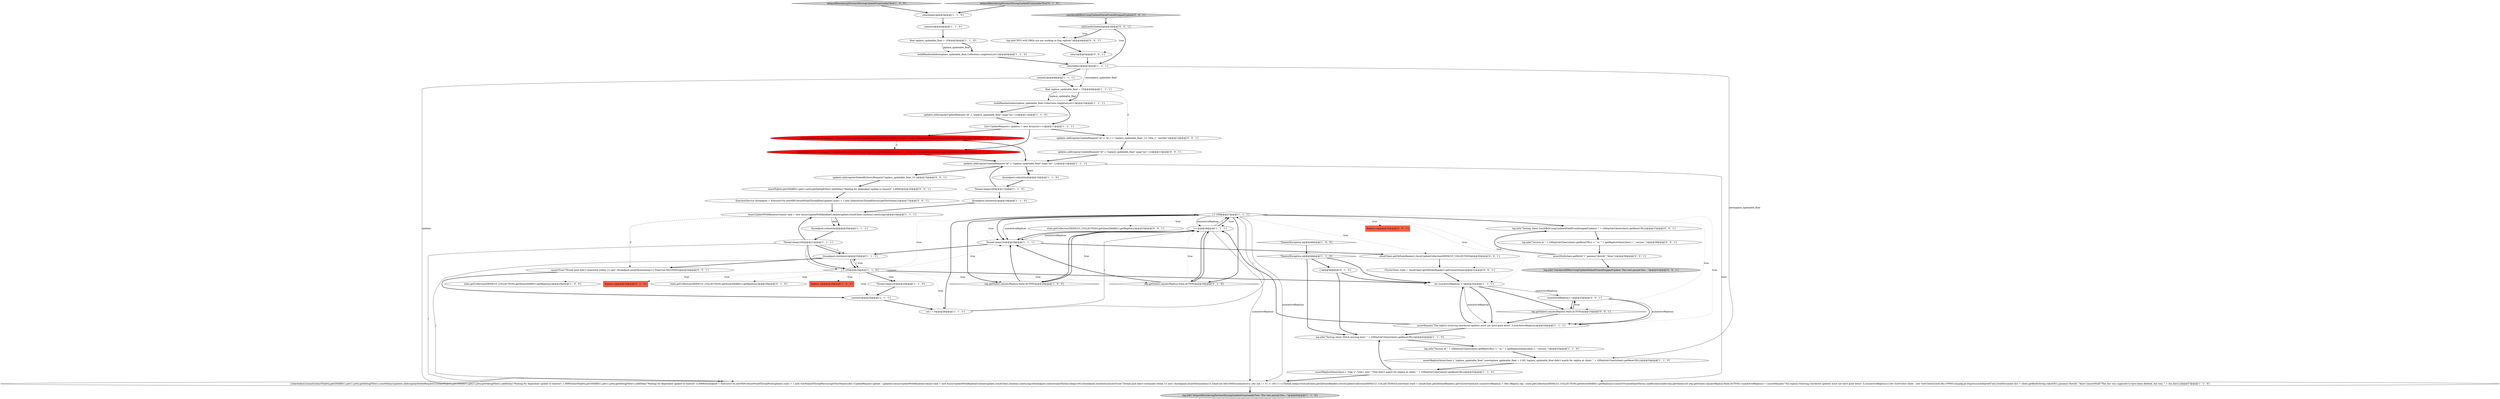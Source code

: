 digraph {
52 [style = filled, label = "state.getCollection(DEFAULT_COLLECTION).getSlice(SHARD1).getReplicas()@@@33@@@['0', '0', '1']", fillcolor = white, shape = ellipse image = "AAA0AAABBB3BBB"];
7 [style = filled, label = "delayedReorderingFetchesMissingUpdateFromLeaderTest['1', '0', '0']", fillcolor = lightgray, shape = diamond image = "AAA0AAABBB1BBB"];
28 [style = filled, label = "updates.add(regularUpdateRequest(\"id\",1,\"inplace_updatable_float\",map(\"inc\",1)))@@@11@@@['1', '1', '0']", fillcolor = white, shape = ellipse image = "AAA0AAABBB1BBB"];
46 [style = filled, label = "shardToJetty.get(SHARD1).get(1).jetty.getDebugFilter().addDelay(\"Waiting for dependant update to timeout\",2,8000)@@@16@@@['0', '0', '1']", fillcolor = white, shape = ellipse image = "AAA0AAABBB3BBB"];
49 [style = filled, label = "log.info(\"RTG with DBQs are not working in tlog replicas\")@@@4@@@['0', '0', '1']", fillcolor = white, shape = ellipse image = "AAA0AAABBB3BBB"];
58 [style = filled, label = "log.info(\"Version at \" + ((HttpSolrClient)client).getBaseURL() + \" is: \" + getReplicaValue(client,1,\"_version_\"))@@@38@@@['0', '0', '1']", fillcolor = white, shape = ellipse image = "AAA0AAABBB3BBB"];
32 [style = filled, label = "TimeoutException e@@@48@@@['1', '1', '0']", fillcolor = white, shape = diamond image = "AAA0AAABBB1BBB"];
45 [style = filled, label = "state.getCollection(DEFAULT_COLLECTION).getSlice(SHARD1).getReplicas()@@@29@@@['0', '1', '0']", fillcolor = white, shape = ellipse image = "AAA0AAABBB2BBB"];
65 [style = filled, label = "log.info(\"reorderedDBQsUsingUpdatedValueFromADroppedUpdate: This test passed fine...\")@@@41@@@['0', '0', '1']", fillcolor = lightgray, shape = ellipse image = "AAA0AAABBB3BBB"];
11 [style = filled, label = "buildRandomIndex(inplace_updatable_float,Collections.singletonList(1))@@@6@@@['1', '1', '0']", fillcolor = white, shape = ellipse image = "AAA0AAABBB1BBB"];
24 [style = filled, label = "commit()@@@8@@@['1', '1', '1']", fillcolor = white, shape = ellipse image = "AAA0AAABBB1BBB"];
51 [style = filled, label = "Replica rep@@@33@@@['0', '0', '1']", fillcolor = tomato, shape = box image = "AAA0AAABBB3BBB"];
20 [style = filled, label = "float inplace_updatable_float = 1F@@@5@@@['1', '1', '0']", fillcolor = white, shape = ellipse image = "AAA0AAABBB1BBB"];
36 [style = filled, label = "i++@@@28@@@['1', '1', '1']", fillcolor = white, shape = ellipse image = "AAA0AAABBB1BBB"];
47 [style = filled, label = "assertNull(client.getById(\"1\",params(\"distrib\",\"false\")))@@@39@@@['0', '0', '1']", fillcolor = white, shape = ellipse image = "AAA0AAABBB3BBB"];
0 [style = filled, label = "threadpool.submit(task)@@@16@@@['1', '1', '0']", fillcolor = white, shape = ellipse image = "AAA0AAABBB1BBB"];
62 [style = filled, label = "cloudClient.getZkStateReader().forceUpdateCollection(DEFAULT_COLLECTION)@@@30@@@['0', '0', '1']", fillcolor = white, shape = ellipse image = "AAA0AAABBB3BBB"];
13 [style = filled, label = "log.info(\"Testing client (Fetch missing test): \" + ((HttpSolrClient)client).getBaseURL())@@@52@@@['1', '1', '0']", fillcolor = white, shape = ellipse image = "AAA0AAABBB1BBB"];
31 [style = filled, label = "commit()@@@4@@@['1', '1', '0']", fillcolor = white, shape = ellipse image = "AAA0AAABBB1BBB"];
10 [style = filled, label = "log.info(\"delayedReorderingFetchesMissingUpdateFromLeaderTest: This test passed fine...\")@@@95@@@['1', '1', '0']", fillcolor = lightgray, shape = ellipse image = "AAA0AAABBB1BBB"];
56 [style = filled, label = "return@@@5@@@['0', '0', '1']", fillcolor = white, shape = ellipse image = "AAA0AAABBB3BBB"];
14 [style = filled, label = "updates.add(regularUpdateRequest(\"id\",1,\"inplace_updatable_float\",map(\"inc\",1)))@@@14@@@['1', '1', '1']", fillcolor = white, shape = ellipse image = "AAA0AAABBB1BBB"];
57 [style = filled, label = "ClusterState state = cloudClient.getZkStateReader().getClusterState()@@@31@@@['0', '0', '1']", fillcolor = white, shape = ellipse image = "AAA0AAABBB3BBB"];
30 [style = filled, label = "buildRandomIndex(inplace_updatable_float,Collections.singletonList(1))@@@10@@@['1', '1', '1']", fillcolor = white, shape = ellipse image = "AAA0AAABBB1BBB"];
60 [style = filled, label = "reorderedDBQsUsingUpdatedValueFromADroppedUpdate['0', '0', '1']", fillcolor = lightgray, shape = diamond image = "AAA0AAABBB3BBB"];
54 [style = filled, label = "updates.add(regularUpdateRequest(\"id\",1,\"inplace_updatable_float\",map(\"inc\",1)))@@@13@@@['0', '0', '1']", fillcolor = white, shape = ellipse image = "AAA0AAABBB3BBB"];
16 [style = filled, label = "List<UpdateRequest> updates = new ArrayList<>()@@@11@@@['1', '1', '1']", fillcolor = white, shape = ellipse image = "AAA0AAABBB1BBB"];
8 [style = filled, label = "commit()@@@25@@@['1', '1', '1']", fillcolor = white, shape = ellipse image = "AAA0AAABBB1BBB"];
9 [style = filled, label = "int i = 0@@@26@@@['1', '1', '1']", fillcolor = white, shape = ellipse image = "AAA0AAABBB1BBB"];
41 [style = filled, label = "{}@@@48@@@['0', '1', '0']", fillcolor = white, shape = ellipse image = "AAA0AAABBB2BBB"];
43 [style = filled, label = "ExecutorService threadpool = ExecutorUtil.newMDCAwareFixedThreadPool(updates.size() + 1,new SolrNamedThreadFactory(getTestName()))@@@13@@@['0', '1', '0']", fillcolor = red, shape = ellipse image = "AAA1AAABBB2BBB"];
53 [style = filled, label = "ExecutorService threadpool = ExecutorUtil.newMDCAwareFixedThreadPool(updates.size() + 1,new DefaultSolrThreadFactory(getTestName()))@@@17@@@['0', '0', '1']", fillcolor = white, shape = ellipse image = "AAA0AAABBB3BBB"];
18 [style = filled, label = "int numActiveReplicas = 0@@@32@@@['1', '1', '1']", fillcolor = white, shape = ellipse image = "AAA0AAABBB1BBB"];
34 [style = filled, label = "i < 100@@@27@@@['1', '1', '1']", fillcolor = white, shape = diamond image = "AAA0AAABBB1BBB"];
38 [style = filled, label = "AsyncUpdateWithRandomCommit task = new AsyncUpdateWithRandomCommit(update,cloudClient,random().nextLong())@@@19@@@['1', '1', '1']", fillcolor = white, shape = ellipse image = "AAA0AAABBB1BBB"];
61 [style = filled, label = "log.info(\"Testing client (testDBQUsingUpdatedFieldFromDroppedUpdate): \" + ((HttpSolrClient)client).getBaseURL())@@@37@@@['0', '0', '1']", fillcolor = white, shape = ellipse image = "AAA0AAABBB3BBB"];
12 [style = filled, label = "Replica rep@@@29@@@['1', '0', '0']", fillcolor = tomato, shape = box image = "AAA0AAABBB1BBB"];
64 [style = filled, label = "onlyLeaderIndexes@@@3@@@['0', '0', '1']", fillcolor = white, shape = diamond image = "AAA0AAABBB3BBB"];
39 [style = filled, label = "Thread.sleep(10)@@@29@@@['1', '1', '1']", fillcolor = white, shape = ellipse image = "AAA0AAABBB1BBB"];
6 [style = filled, label = "threadpool.shutdown()@@@19@@@['1', '1', '0']", fillcolor = white, shape = ellipse image = "AAA0AAABBB1BBB"];
44 [style = filled, label = "delayedReorderingFetchesMissingUpdateFromLeaderTest['0', '1', '0']", fillcolor = lightgray, shape = diamond image = "AAA0AAABBB2BBB"];
15 [style = filled, label = "rep.getState().equals(Replica.State.ACTIVE)@@@29@@@['1', '0', '0']", fillcolor = white, shape = diamond image = "AAA0AAABBB1BBB"];
2 [style = filled, label = "assertEquals(\"The replica receiving reordered updates must not have gone down\",3,numActiveReplicas)@@@34@@@['1', '1', '1']", fillcolor = white, shape = ellipse image = "AAA0AAABBB1BBB"];
1 [style = filled, label = "state.getCollection(DEFAULT_COLLECTION).getSlice(SHARD1).getReplicas()@@@29@@@['1', '0', '0']", fillcolor = white, shape = ellipse image = "AAA0AAABBB1BBB"];
40 [style = filled, label = "rep.getState().equals(Replica.State.ACTIVE)@@@29@@@['0', '1', '0']", fillcolor = white, shape = diamond image = "AAA0AAABBB2BBB"];
42 [style = filled, label = "Replica rep@@@29@@@['0', '1', '0']", fillcolor = tomato, shape = box image = "AAA0AAABBB2BBB"];
5 [style = filled, label = "clearIndex()@@@3@@@['1', '1', '0']", fillcolor = white, shape = ellipse image = "AAA0AAABBB1BBB"];
22 [style = filled, label = "assertReplicaValue(client,1,\"title_s\",\"title1_new\",\"Title didn't match for replica at client: \" + ((HttpSolrClient)client).getBaseURL())@@@55@@@['1', '1', '0']", fillcolor = white, shape = ellipse image = "AAA0AAABBB1BBB"];
25 [style = filled, label = "TimeoutException e@@@48@@@['1', '0', '0']", fillcolor = white, shape = diamond image = "AAA0AAABBB1BBB"];
26 [style = filled, label = "ExecutorService threadpool = ExecutorUtil.newMDCAwareFixedThreadPool(updates.size() + 1,new DefaultSolrThreadFactory(getTestName()))@@@13@@@['1', '0', '0']", fillcolor = red, shape = ellipse image = "AAA1AAABBB1BBB"];
33 [style = filled, label = "log.info(\"Version at \" + ((HttpSolrClient)client).getBaseURL() + \" is: \" + getReplicaValue(client,1,\"_version_\"))@@@53@@@['1', '1', '0']", fillcolor = white, shape = ellipse image = "AAA0AAABBB1BBB"];
4 [style = filled, label = "threadpool.submit(task)@@@20@@@['1', '1', '1']", fillcolor = white, shape = ellipse image = "AAA0AAABBB1BBB"];
21 [style = filled, label = "threadpool.shutdown()@@@23@@@['1', '1', '1']", fillcolor = white, shape = ellipse image = "AAA0AAABBB1BBB"];
29 [style = filled, label = "Thread.sleep(100)@@@21@@@['1', '1', '1']", fillcolor = white, shape = ellipse image = "AAA0AAABBB1BBB"];
35 [style = filled, label = "Thread.sleep(100)@@@17@@@['1', '1', '0']", fillcolor = white, shape = ellipse image = "AAA0AAABBB1BBB"];
55 [style = filled, label = "numActiveReplicas++@@@33@@@['0', '0', '1']", fillcolor = white, shape = ellipse image = "AAA0AAABBB3BBB"];
17 [style = filled, label = "float inplace_updatable_float = 1F@@@9@@@['1', '1', '1']", fillcolor = white, shape = ellipse image = "AAA0AAABBB1BBB"];
48 [style = filled, label = "updates.add(regularUpdateRequest(\"id\",1,\"id_i\",1,\"inplace_updatable_float\",12,\"title_s\",\"mytitle\"))@@@12@@@['0', '0', '1']", fillcolor = white, shape = ellipse image = "AAA0AAABBB3BBB"];
59 [style = filled, label = "updates.add(regularDeleteByQueryRequest(\"inplace_updatable_float:14\"))@@@15@@@['0', '0', '1']", fillcolor = white, shape = ellipse image = "AAA0AAABBB3BBB"];
50 [style = filled, label = "assertTrue(\"Thread pool didn't terminate within 12 secs\",threadpool.awaitTermination(12,TimeUnit.SECONDS))@@@24@@@['0', '0', '1']", fillcolor = white, shape = ellipse image = "AAA0AAABBB3BBB"];
27 [style = filled, label = "assertReplicaValue(client,1,\"inplace_updatable_float\",(newinplace_updatable_float + 2.0f),\"inplace_updatable_float didn't match for replica at client: \" + ((HttpSolrClient)client).getBaseURL())@@@54@@@['1', '1', '0']", fillcolor = white, shape = ellipse image = "AAA0AAABBB1BBB"];
37 [style = filled, label = "clearIndex()@@@7@@@['1', '1', '1']", fillcolor = white, shape = ellipse image = "AAA0AAABBB1BBB"];
19 [style = filled, label = "{clearIndex()commit()shardToJetty.get(SHARD1).get(1).jetty.getDebugFilter().unsetDelay()updates.add(regularDeleteRequest(1))shardToJetty.get(SHARD1).get(1).jetty.getDebugFilter().addDelay(\"Waiting for dependant update to timeout\",1,5999)shardToJetty.get(SHARD1).get(1).jetty.getDebugFilter().addDelay(\"Waiting for dependant update to timeout\",4,5998)threadpool = ExecutorUtil.newMDCAwareFixedThreadPool(updates.size() + 1,new SolrNamedThreadFactory(getTestName()))for (UpdateRequest update : updates){AsyncUpdateWithRandomCommit task = new AsyncUpdateWithRandomCommit(update,cloudClient,random().nextLong())threadpool.submit(task)Thread.sleep(100)}threadpool.shutdown()assertTrue(\"Thread pool didn't terminate within 15 secs\",threadpool.awaitTermination(15,TimeUnit.SECONDS))commit()try {for (int i = 0 i < 100 i++){Thread.sleep(10)cloudClient.getZkStateReader().forceUpdateCollection(DEFAULT_COLLECTION)ClusterState state = cloudClient.getZkStateReader().getClusterState()int numActiveReplicas = 0for (Replica rep : state.getCollection(DEFAULT_COLLECTION).getSlice(SHARD1).getReplicas()){assertTrue(zkShardTerms.canBecomeLeader(rep.getName()))if (rep.getState().equals(Replica.State.ACTIVE)) numActiveReplicas++}assertEquals(\"The replica receiving reordered updates must not have gone down\",3,numActiveReplicas)}}for (SolrClient client : new SolrClient((((edu.fdu.CPPDG.tinypdg.pe.ExpressionInfo@ed47ae){SolrDocument doc = client.getById(String.valueOf(1),params(\"distrib\",\"false\"))assertNull(\"This doc was supposed to have been deleted, but was: \" + doc,doc)}}@@@57@@@['1', '1', '0']", fillcolor = white, shape = ellipse image = "AAA0AAABBB1BBB"];
23 [style = filled, label = "i < 100@@@23@@@['1', '1', '0']", fillcolor = white, shape = diamond image = "AAA0AAABBB1BBB"];
3 [style = filled, label = "Thread.sleep(10)@@@25@@@['1', '1', '0']", fillcolor = white, shape = ellipse image = "AAA0AAABBB1BBB"];
63 [style = filled, label = "rep.getState().equals(Replica.State.ACTIVE)@@@33@@@['0', '0', '1']", fillcolor = white, shape = diamond image = "AAA0AAABBB3BBB"];
39->62 [style = bold, label=""];
34->61 [style = bold, label=""];
14->0 [style = solid, label="task"];
38->4 [style = solid, label="task"];
34->15 [style = bold, label=""];
55->2 [style = bold, label=""];
38->4 [style = bold, label=""];
34->2 [style = dotted, label="true"];
40->36 [style = dotted, label="true"];
17->48 [style = dashed, label="0"];
26->43 [style = dashed, label="0"];
48->54 [style = bold, label=""];
55->63 [style = bold, label=""];
63->55 [style = bold, label=""];
30->28 [style = bold, label=""];
24->17 [style = bold, label=""];
2->36 [style = bold, label=""];
34->51 [style = dotted, label="true"];
16->43 [style = bold, label=""];
49->56 [style = bold, label=""];
23->15 [style = dotted, label="true"];
32->18 [style = bold, label=""];
31->20 [style = bold, label=""];
53->38 [style = bold, label=""];
41->13 [style = bold, label=""];
21->50 [style = bold, label=""];
22->13 [style = bold, label=""];
34->19 [style = solid, label="numActiveReplicas"];
34->52 [style = dotted, label="true"];
38->50 [style = dashed, label="0"];
34->18 [style = dotted, label="true"];
63->2 [style = bold, label=""];
60->64 [style = bold, label=""];
37->27 [style = solid, label="newinplace_updatable_float"];
23->21 [style = dotted, label="true"];
16->26 [style = bold, label=""];
26->14 [style = bold, label=""];
11->37 [style = bold, label=""];
2->18 [style = bold, label=""];
23->3 [style = bold, label=""];
29->23 [style = bold, label=""];
23->42 [style = dotted, label="true"];
27->22 [style = bold, label=""];
33->27 [style = bold, label=""];
23->9 [style = dotted, label="true"];
18->55 [style = solid, label="numActiveReplicas"];
23->40 [style = dotted, label="true"];
36->19 [style = solid, label="numActiveReplicas"];
18->2 [style = solid, label="numActiveReplicas"];
6->38 [style = bold, label=""];
7->5 [style = bold, label=""];
23->1 [style = dotted, label="true"];
34->63 [style = dotted, label="true"];
23->3 [style = dotted, label="true"];
29->38 [style = bold, label=""];
29->21 [style = solid, label="i"];
24->19 [style = solid, label="updates"];
59->46 [style = bold, label=""];
34->62 [style = dotted, label="true"];
15->36 [style = bold, label=""];
21->23 [style = bold, label=""];
34->36 [style = solid, label="numActiveReplicas"];
17->30 [style = solid, label="inplace_updatable_float"];
36->40 [style = bold, label=""];
37->24 [style = bold, label=""];
34->40 [style = bold, label=""];
22->19 [style = bold, label=""];
34->36 [style = dotted, label="true"];
47->61 [style = bold, label=""];
56->37 [style = bold, label=""];
19->10 [style = bold, label=""];
4->29 [style = bold, label=""];
35->14 [style = bold, label=""];
36->39 [style = bold, label=""];
29->21 [style = bold, label=""];
34->39 [style = dotted, label="true"];
64->37 [style = bold, label=""];
23->39 [style = dotted, label="true"];
63->55 [style = dotted, label="true"];
39->21 [style = bold, label=""];
64->56 [style = dotted, label="true"];
14->19 [style = solid, label="task"];
40->39 [style = bold, label=""];
43->14 [style = bold, label=""];
40->36 [style = bold, label=""];
3->8 [style = bold, label=""];
34->39 [style = bold, label=""];
16->48 [style = bold, label=""];
23->45 [style = dotted, label="true"];
32->41 [style = bold, label=""];
36->34 [style = solid, label="i"];
44->5 [style = bold, label=""];
41->18 [style = bold, label=""];
36->39 [style = solid, label="numActiveReplicas"];
23->18 [style = bold, label=""];
36->34 [style = bold, label=""];
20->11 [style = solid, label="inplace_updatable_float"];
54->14 [style = bold, label=""];
20->11 [style = bold, label=""];
55->2 [style = solid, label="numActiveReplicas"];
9->34 [style = solid, label="i"];
64->49 [style = dotted, label="true"];
23->8 [style = dotted, label="true"];
35->6 [style = bold, label=""];
21->19 [style = solid, label="i"];
15->36 [style = dotted, label="true"];
36->15 [style = bold, label=""];
46->53 [style = bold, label=""];
25->32 [style = bold, label=""];
34->57 [style = dotted, label="true"];
37->17 [style = solid, label="newinplace_updatable_float"];
17->30 [style = bold, label=""];
57->18 [style = bold, label=""];
61->58 [style = bold, label=""];
18->2 [style = bold, label=""];
62->57 [style = bold, label=""];
28->16 [style = bold, label=""];
9->36 [style = solid, label="i"];
2->13 [style = bold, label=""];
18->63 [style = bold, label=""];
58->47 [style = bold, label=""];
5->31 [style = bold, label=""];
14->0 [style = bold, label=""];
15->39 [style = bold, label=""];
8->9 [style = bold, label=""];
0->35 [style = bold, label=""];
50->8 [style = bold, label=""];
47->65 [style = bold, label=""];
29->23 [style = solid, label="i"];
64->49 [style = bold, label=""];
14->59 [style = bold, label=""];
32->13 [style = bold, label=""];
13->33 [style = bold, label=""];
30->16 [style = bold, label=""];
23->12 [style = dotted, label="true"];
29->19 [style = solid, label="i"];
21->23 [style = solid, label="i"];
23->34 [style = dotted, label="true"];
34->39 [style = solid, label="numActiveReplicas"];
9->34 [style = bold, label=""];
}
